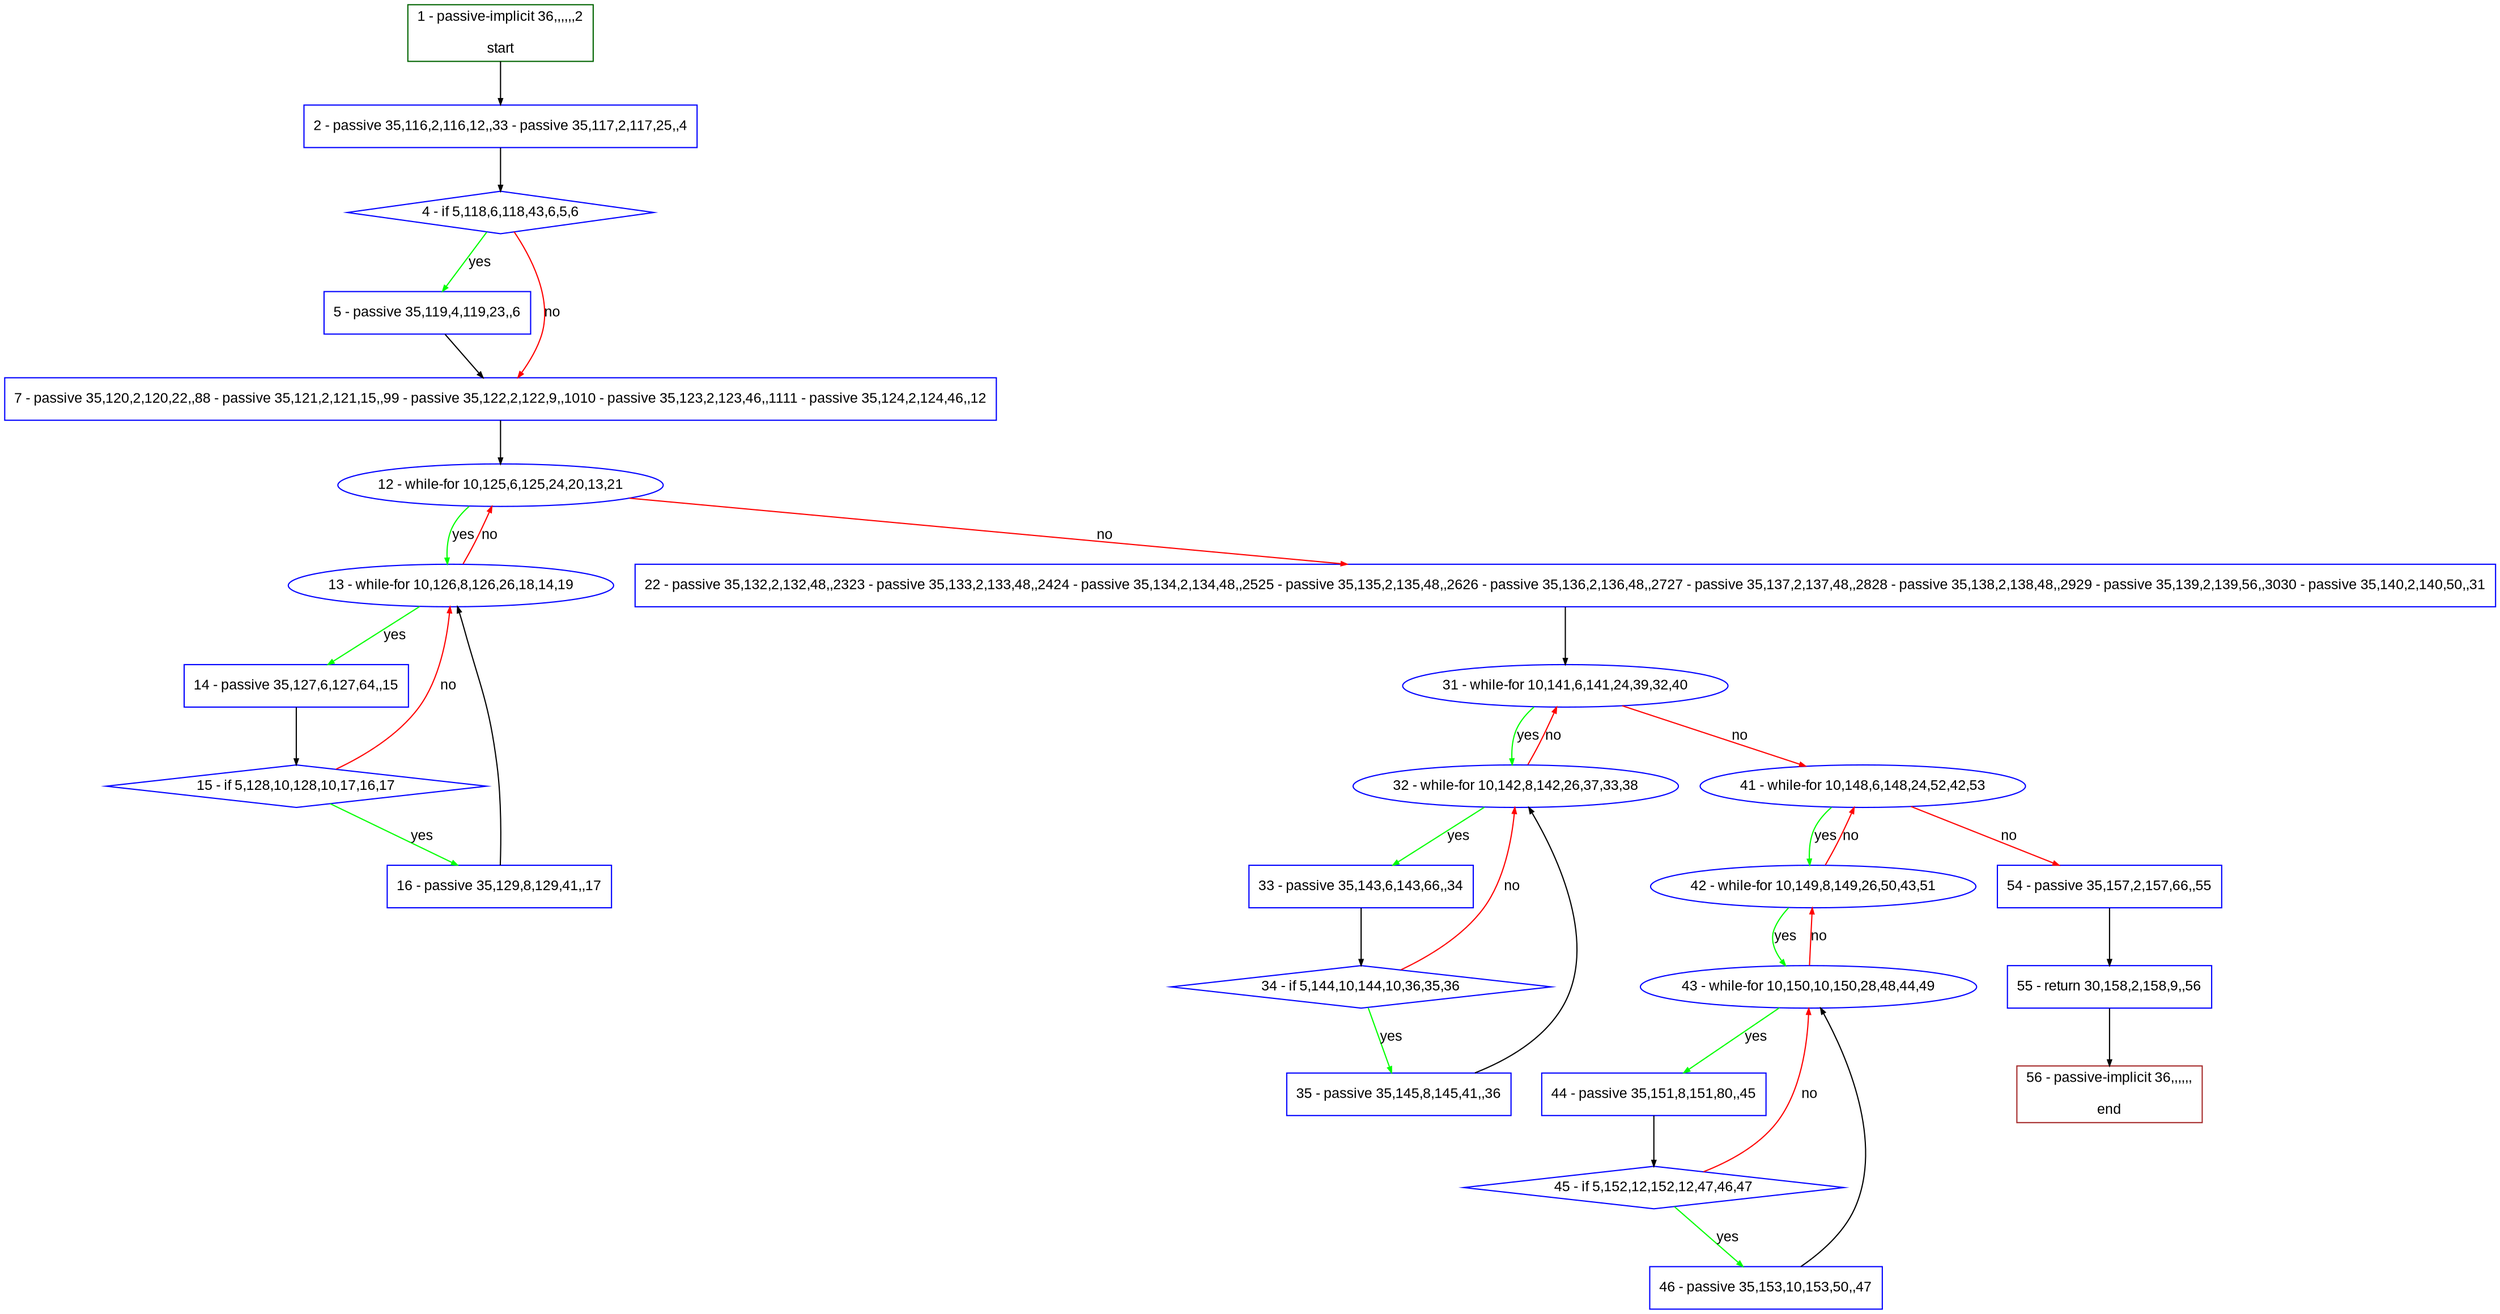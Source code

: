 digraph "" {
  graph [pack="true", label="", fontsize="12", packmode="clust", fontname="Arial", fillcolor="#FFFFCC", bgcolor="white", style="rounded,filled", compound="true"];
  node [node_initialized="no", label="", color="grey", fontsize="12", fillcolor="white", fontname="Arial", style="filled", shape="rectangle", compound="true", fixedsize="false"];
  edge [fontcolor="black", arrowhead="normal", arrowtail="none", arrowsize="0.5", ltail="", label="", color="black", fontsize="12", lhead="", fontname="Arial", dir="forward", compound="true"];
  __N1 [label="2 - passive 35,116,2,116,12,,33 - passive 35,117,2,117,25,,4", color="#0000ff", fillcolor="#ffffff", style="filled", shape="box"];
  __N2 [label="1 - passive-implicit 36,,,,,,2\n\nstart", color="#006400", fillcolor="#ffffff", style="filled", shape="box"];
  __N3 [label="4 - if 5,118,6,118,43,6,5,6", color="#0000ff", fillcolor="#ffffff", style="filled", shape="diamond"];
  __N4 [label="5 - passive 35,119,4,119,23,,6", color="#0000ff", fillcolor="#ffffff", style="filled", shape="box"];
  __N5 [label="7 - passive 35,120,2,120,22,,88 - passive 35,121,2,121,15,,99 - passive 35,122,2,122,9,,1010 - passive 35,123,2,123,46,,1111 - passive 35,124,2,124,46,,12", color="#0000ff", fillcolor="#ffffff", style="filled", shape="box"];
  __N6 [label="12 - while-for 10,125,6,125,24,20,13,21", color="#0000ff", fillcolor="#ffffff", style="filled", shape="oval"];
  __N7 [label="13 - while-for 10,126,8,126,26,18,14,19", color="#0000ff", fillcolor="#ffffff", style="filled", shape="oval"];
  __N8 [label="22 - passive 35,132,2,132,48,,2323 - passive 35,133,2,133,48,,2424 - passive 35,134,2,134,48,,2525 - passive 35,135,2,135,48,,2626 - passive 35,136,2,136,48,,2727 - passive 35,137,2,137,48,,2828 - passive 35,138,2,138,48,,2929 - passive 35,139,2,139,56,,3030 - passive 35,140,2,140,50,,31", color="#0000ff", fillcolor="#ffffff", style="filled", shape="box"];
  __N9 [label="14 - passive 35,127,6,127,64,,15", color="#0000ff", fillcolor="#ffffff", style="filled", shape="box"];
  __N10 [label="15 - if 5,128,10,128,10,17,16,17", color="#0000ff", fillcolor="#ffffff", style="filled", shape="diamond"];
  __N11 [label="16 - passive 35,129,8,129,41,,17", color="#0000ff", fillcolor="#ffffff", style="filled", shape="box"];
  __N12 [label="31 - while-for 10,141,6,141,24,39,32,40", color="#0000ff", fillcolor="#ffffff", style="filled", shape="oval"];
  __N13 [label="32 - while-for 10,142,8,142,26,37,33,38", color="#0000ff", fillcolor="#ffffff", style="filled", shape="oval"];
  __N14 [label="41 - while-for 10,148,6,148,24,52,42,53", color="#0000ff", fillcolor="#ffffff", style="filled", shape="oval"];
  __N15 [label="33 - passive 35,143,6,143,66,,34", color="#0000ff", fillcolor="#ffffff", style="filled", shape="box"];
  __N16 [label="34 - if 5,144,10,144,10,36,35,36", color="#0000ff", fillcolor="#ffffff", style="filled", shape="diamond"];
  __N17 [label="35 - passive 35,145,8,145,41,,36", color="#0000ff", fillcolor="#ffffff", style="filled", shape="box"];
  __N18 [label="42 - while-for 10,149,8,149,26,50,43,51", color="#0000ff", fillcolor="#ffffff", style="filled", shape="oval"];
  __N19 [label="54 - passive 35,157,2,157,66,,55", color="#0000ff", fillcolor="#ffffff", style="filled", shape="box"];
  __N20 [label="43 - while-for 10,150,10,150,28,48,44,49", color="#0000ff", fillcolor="#ffffff", style="filled", shape="oval"];
  __N21 [label="44 - passive 35,151,8,151,80,,45", color="#0000ff", fillcolor="#ffffff", style="filled", shape="box"];
  __N22 [label="45 - if 5,152,12,152,12,47,46,47", color="#0000ff", fillcolor="#ffffff", style="filled", shape="diamond"];
  __N23 [label="46 - passive 35,153,10,153,50,,47", color="#0000ff", fillcolor="#ffffff", style="filled", shape="box"];
  __N24 [label="55 - return 30,158,2,158,9,,56", color="#0000ff", fillcolor="#ffffff", style="filled", shape="box"];
  __N25 [label="56 - passive-implicit 36,,,,,,\n\nend", color="#a52a2a", fillcolor="#ffffff", style="filled", shape="box"];
  __N2 -> __N1 [arrowhead="normal", arrowtail="none", color="#000000", label="", dir="forward"];
  __N1 -> __N3 [arrowhead="normal", arrowtail="none", color="#000000", label="", dir="forward"];
  __N3 -> __N4 [arrowhead="normal", arrowtail="none", color="#00ff00", label="yes", dir="forward"];
  __N3 -> __N5 [arrowhead="normal", arrowtail="none", color="#ff0000", label="no", dir="forward"];
  __N4 -> __N5 [arrowhead="normal", arrowtail="none", color="#000000", label="", dir="forward"];
  __N5 -> __N6 [arrowhead="normal", arrowtail="none", color="#000000", label="", dir="forward"];
  __N6 -> __N7 [arrowhead="normal", arrowtail="none", color="#00ff00", label="yes", dir="forward"];
  __N7 -> __N6 [arrowhead="normal", arrowtail="none", color="#ff0000", label="no", dir="forward"];
  __N6 -> __N8 [arrowhead="normal", arrowtail="none", color="#ff0000", label="no", dir="forward"];
  __N7 -> __N9 [arrowhead="normal", arrowtail="none", color="#00ff00", label="yes", dir="forward"];
  __N9 -> __N10 [arrowhead="normal", arrowtail="none", color="#000000", label="", dir="forward"];
  __N10 -> __N7 [arrowhead="normal", arrowtail="none", color="#ff0000", label="no", dir="forward"];
  __N10 -> __N11 [arrowhead="normal", arrowtail="none", color="#00ff00", label="yes", dir="forward"];
  __N11 -> __N7 [arrowhead="normal", arrowtail="none", color="#000000", label="", dir="forward"];
  __N8 -> __N12 [arrowhead="normal", arrowtail="none", color="#000000", label="", dir="forward"];
  __N12 -> __N13 [arrowhead="normal", arrowtail="none", color="#00ff00", label="yes", dir="forward"];
  __N13 -> __N12 [arrowhead="normal", arrowtail="none", color="#ff0000", label="no", dir="forward"];
  __N12 -> __N14 [arrowhead="normal", arrowtail="none", color="#ff0000", label="no", dir="forward"];
  __N13 -> __N15 [arrowhead="normal", arrowtail="none", color="#00ff00", label="yes", dir="forward"];
  __N15 -> __N16 [arrowhead="normal", arrowtail="none", color="#000000", label="", dir="forward"];
  __N16 -> __N13 [arrowhead="normal", arrowtail="none", color="#ff0000", label="no", dir="forward"];
  __N16 -> __N17 [arrowhead="normal", arrowtail="none", color="#00ff00", label="yes", dir="forward"];
  __N17 -> __N13 [arrowhead="normal", arrowtail="none", color="#000000", label="", dir="forward"];
  __N14 -> __N18 [arrowhead="normal", arrowtail="none", color="#00ff00", label="yes", dir="forward"];
  __N18 -> __N14 [arrowhead="normal", arrowtail="none", color="#ff0000", label="no", dir="forward"];
  __N14 -> __N19 [arrowhead="normal", arrowtail="none", color="#ff0000", label="no", dir="forward"];
  __N18 -> __N20 [arrowhead="normal", arrowtail="none", color="#00ff00", label="yes", dir="forward"];
  __N20 -> __N18 [arrowhead="normal", arrowtail="none", color="#ff0000", label="no", dir="forward"];
  __N20 -> __N21 [arrowhead="normal", arrowtail="none", color="#00ff00", label="yes", dir="forward"];
  __N21 -> __N22 [arrowhead="normal", arrowtail="none", color="#000000", label="", dir="forward"];
  __N22 -> __N20 [arrowhead="normal", arrowtail="none", color="#ff0000", label="no", dir="forward"];
  __N22 -> __N23 [arrowhead="normal", arrowtail="none", color="#00ff00", label="yes", dir="forward"];
  __N23 -> __N20 [arrowhead="normal", arrowtail="none", color="#000000", label="", dir="forward"];
  __N19 -> __N24 [arrowhead="normal", arrowtail="none", color="#000000", label="", dir="forward"];
  __N24 -> __N25 [arrowhead="normal", arrowtail="none", color="#000000", label="", dir="forward"];
}
